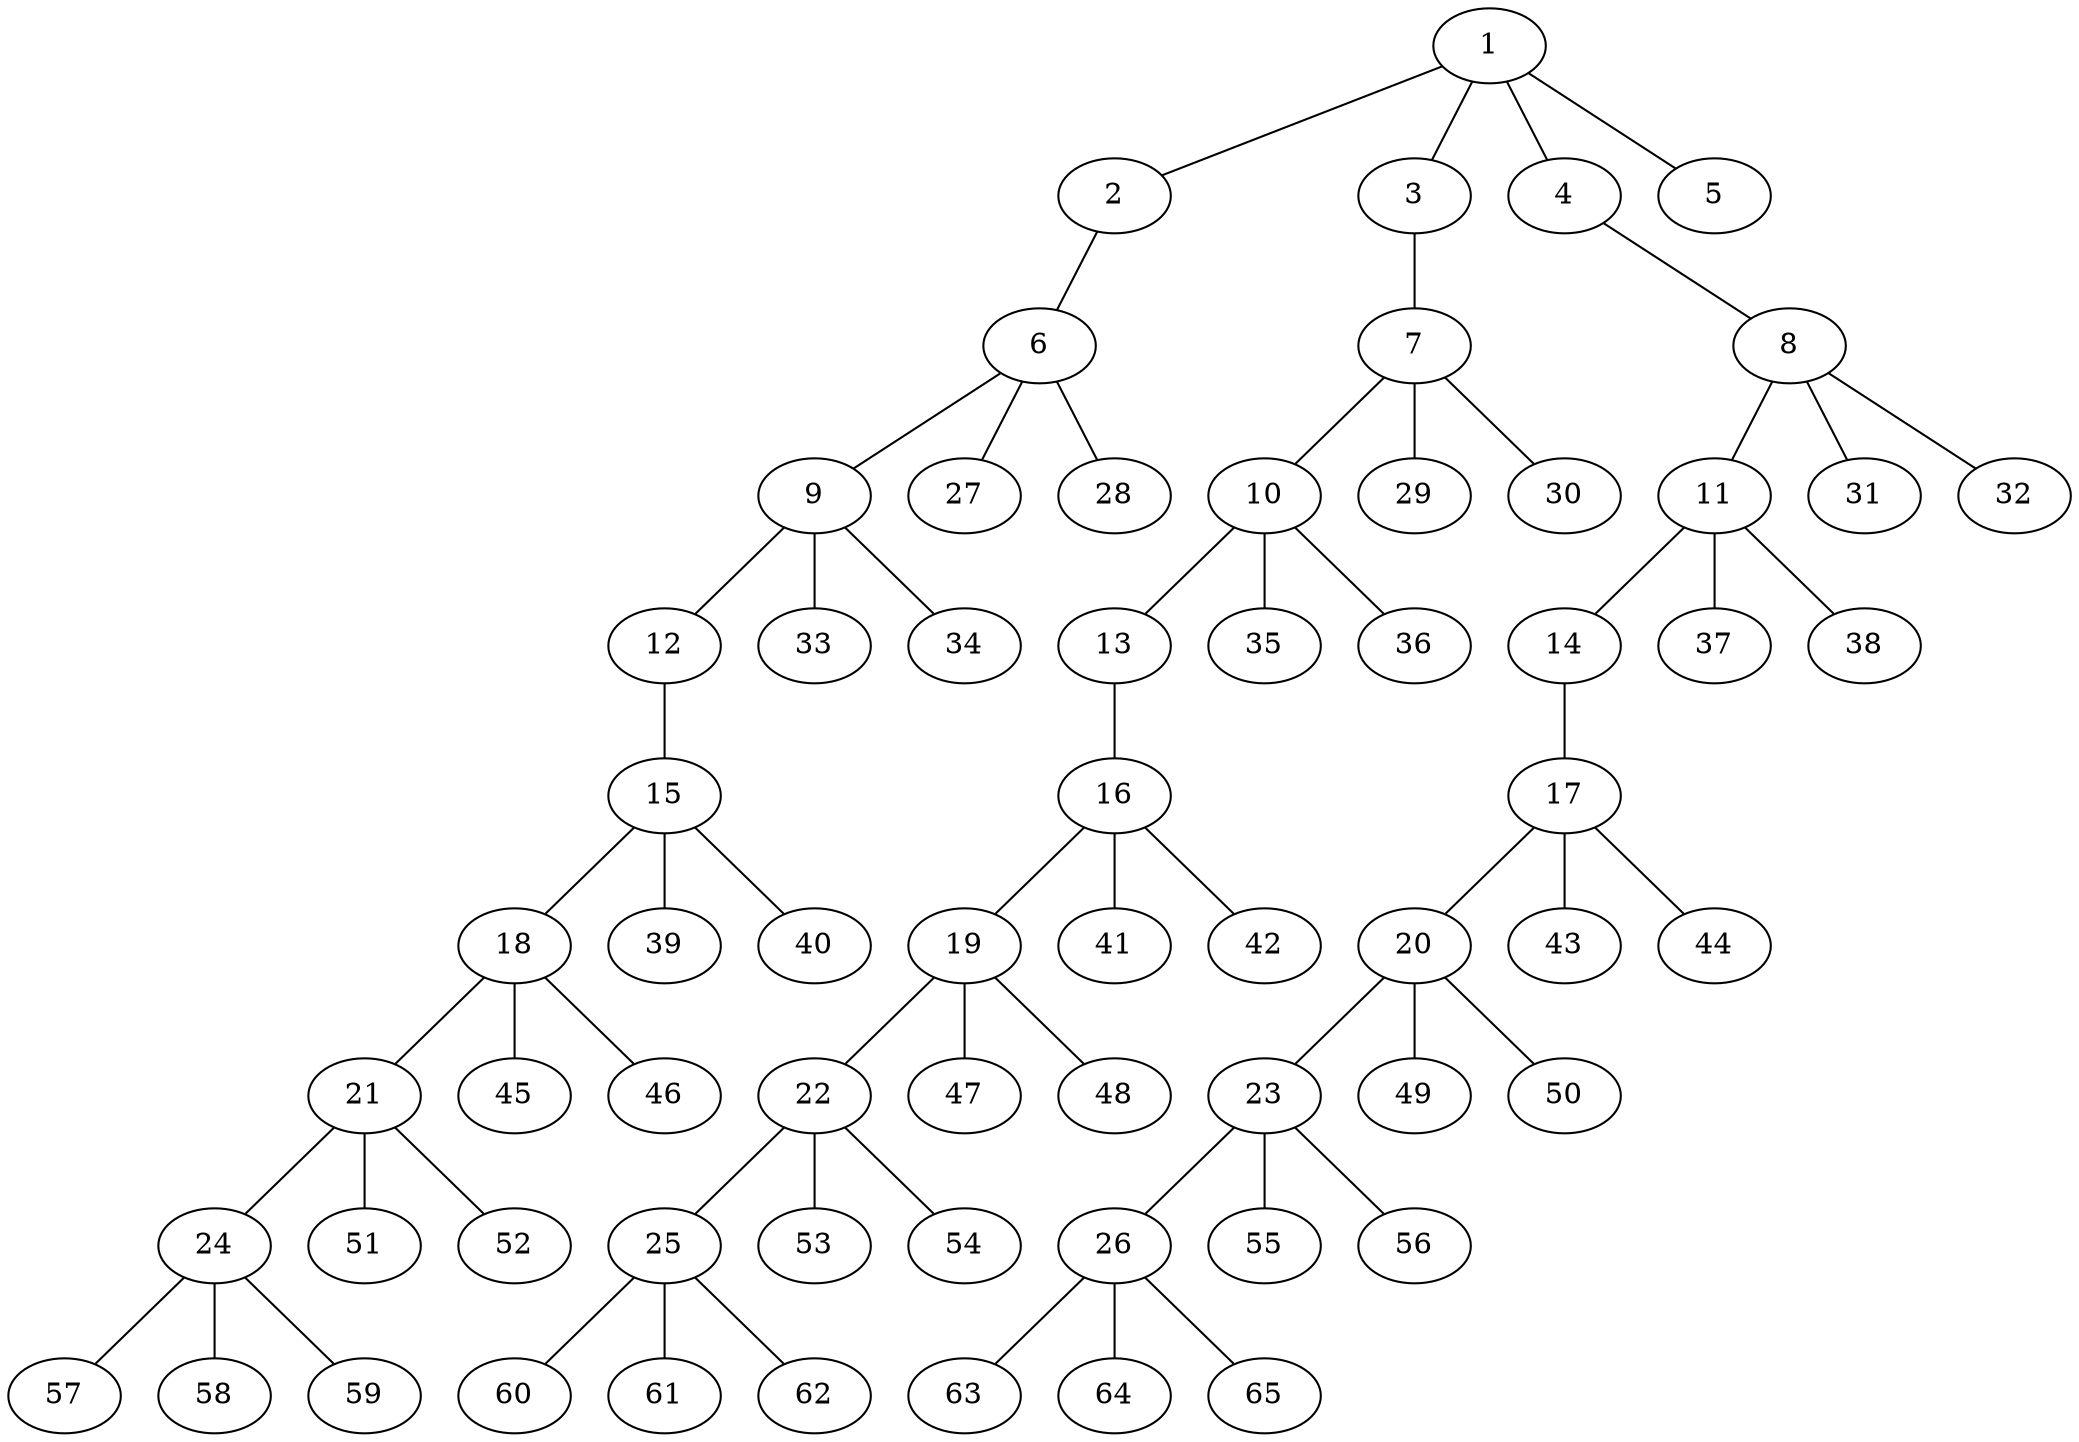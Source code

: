 graph molecule_1172 {
	1	 [chem=P];
	2	 [chem=O];
	1 -- 2	 [valence=1];
	3	 [chem=O];
	1 -- 3	 [valence=1];
	4	 [chem=O];
	1 -- 4	 [valence=1];
	5	 [chem=O];
	1 -- 5	 [valence=2];
	6	 [chem=C];
	2 -- 6	 [valence=1];
	7	 [chem=C];
	3 -- 7	 [valence=1];
	8	 [chem=C];
	4 -- 8	 [valence=1];
	9	 [chem=C];
	6 -- 9	 [valence=1];
	27	 [chem=H];
	6 -- 27	 [valence=1];
	28	 [chem=H];
	6 -- 28	 [valence=1];
	10	 [chem=C];
	7 -- 10	 [valence=1];
	29	 [chem=H];
	7 -- 29	 [valence=1];
	30	 [chem=H];
	7 -- 30	 [valence=1];
	11	 [chem=C];
	8 -- 11	 [valence=1];
	31	 [chem=H];
	8 -- 31	 [valence=1];
	32	 [chem=H];
	8 -- 32	 [valence=1];
	12	 [chem=O];
	9 -- 12	 [valence=1];
	33	 [chem=H];
	9 -- 33	 [valence=1];
	34	 [chem=H];
	9 -- 34	 [valence=1];
	13	 [chem=O];
	10 -- 13	 [valence=1];
	35	 [chem=H];
	10 -- 35	 [valence=1];
	36	 [chem=H];
	10 -- 36	 [valence=1];
	14	 [chem=O];
	11 -- 14	 [valence=1];
	37	 [chem=H];
	11 -- 37	 [valence=1];
	38	 [chem=H];
	11 -- 38	 [valence=1];
	15	 [chem=C];
	12 -- 15	 [valence=1];
	16	 [chem=C];
	13 -- 16	 [valence=1];
	17	 [chem=C];
	14 -- 17	 [valence=1];
	18	 [chem=C];
	15 -- 18	 [valence=1];
	39	 [chem=H];
	15 -- 39	 [valence=1];
	40	 [chem=H];
	15 -- 40	 [valence=1];
	19	 [chem=C];
	16 -- 19	 [valence=1];
	41	 [chem=H];
	16 -- 41	 [valence=1];
	42	 [chem=H];
	16 -- 42	 [valence=1];
	20	 [chem=C];
	17 -- 20	 [valence=1];
	43	 [chem=H];
	17 -- 43	 [valence=1];
	44	 [chem=H];
	17 -- 44	 [valence=1];
	21	 [chem=C];
	18 -- 21	 [valence=1];
	45	 [chem=H];
	18 -- 45	 [valence=1];
	46	 [chem=H];
	18 -- 46	 [valence=1];
	22	 [chem=C];
	19 -- 22	 [valence=1];
	47	 [chem=H];
	19 -- 47	 [valence=1];
	48	 [chem=H];
	19 -- 48	 [valence=1];
	23	 [chem=C];
	20 -- 23	 [valence=1];
	49	 [chem=H];
	20 -- 49	 [valence=1];
	50	 [chem=H];
	20 -- 50	 [valence=1];
	24	 [chem=C];
	21 -- 24	 [valence=1];
	51	 [chem=H];
	21 -- 51	 [valence=1];
	52	 [chem=H];
	21 -- 52	 [valence=1];
	25	 [chem=C];
	22 -- 25	 [valence=1];
	53	 [chem=H];
	22 -- 53	 [valence=1];
	54	 [chem=H];
	22 -- 54	 [valence=1];
	26	 [chem=C];
	23 -- 26	 [valence=1];
	55	 [chem=H];
	23 -- 55	 [valence=1];
	56	 [chem=H];
	23 -- 56	 [valence=1];
	57	 [chem=H];
	24 -- 57	 [valence=1];
	58	 [chem=H];
	24 -- 58	 [valence=1];
	59	 [chem=H];
	24 -- 59	 [valence=1];
	60	 [chem=H];
	25 -- 60	 [valence=1];
	61	 [chem=H];
	25 -- 61	 [valence=1];
	62	 [chem=H];
	25 -- 62	 [valence=1];
	63	 [chem=H];
	26 -- 63	 [valence=1];
	64	 [chem=H];
	26 -- 64	 [valence=1];
	65	 [chem=H];
	26 -- 65	 [valence=1];
}

